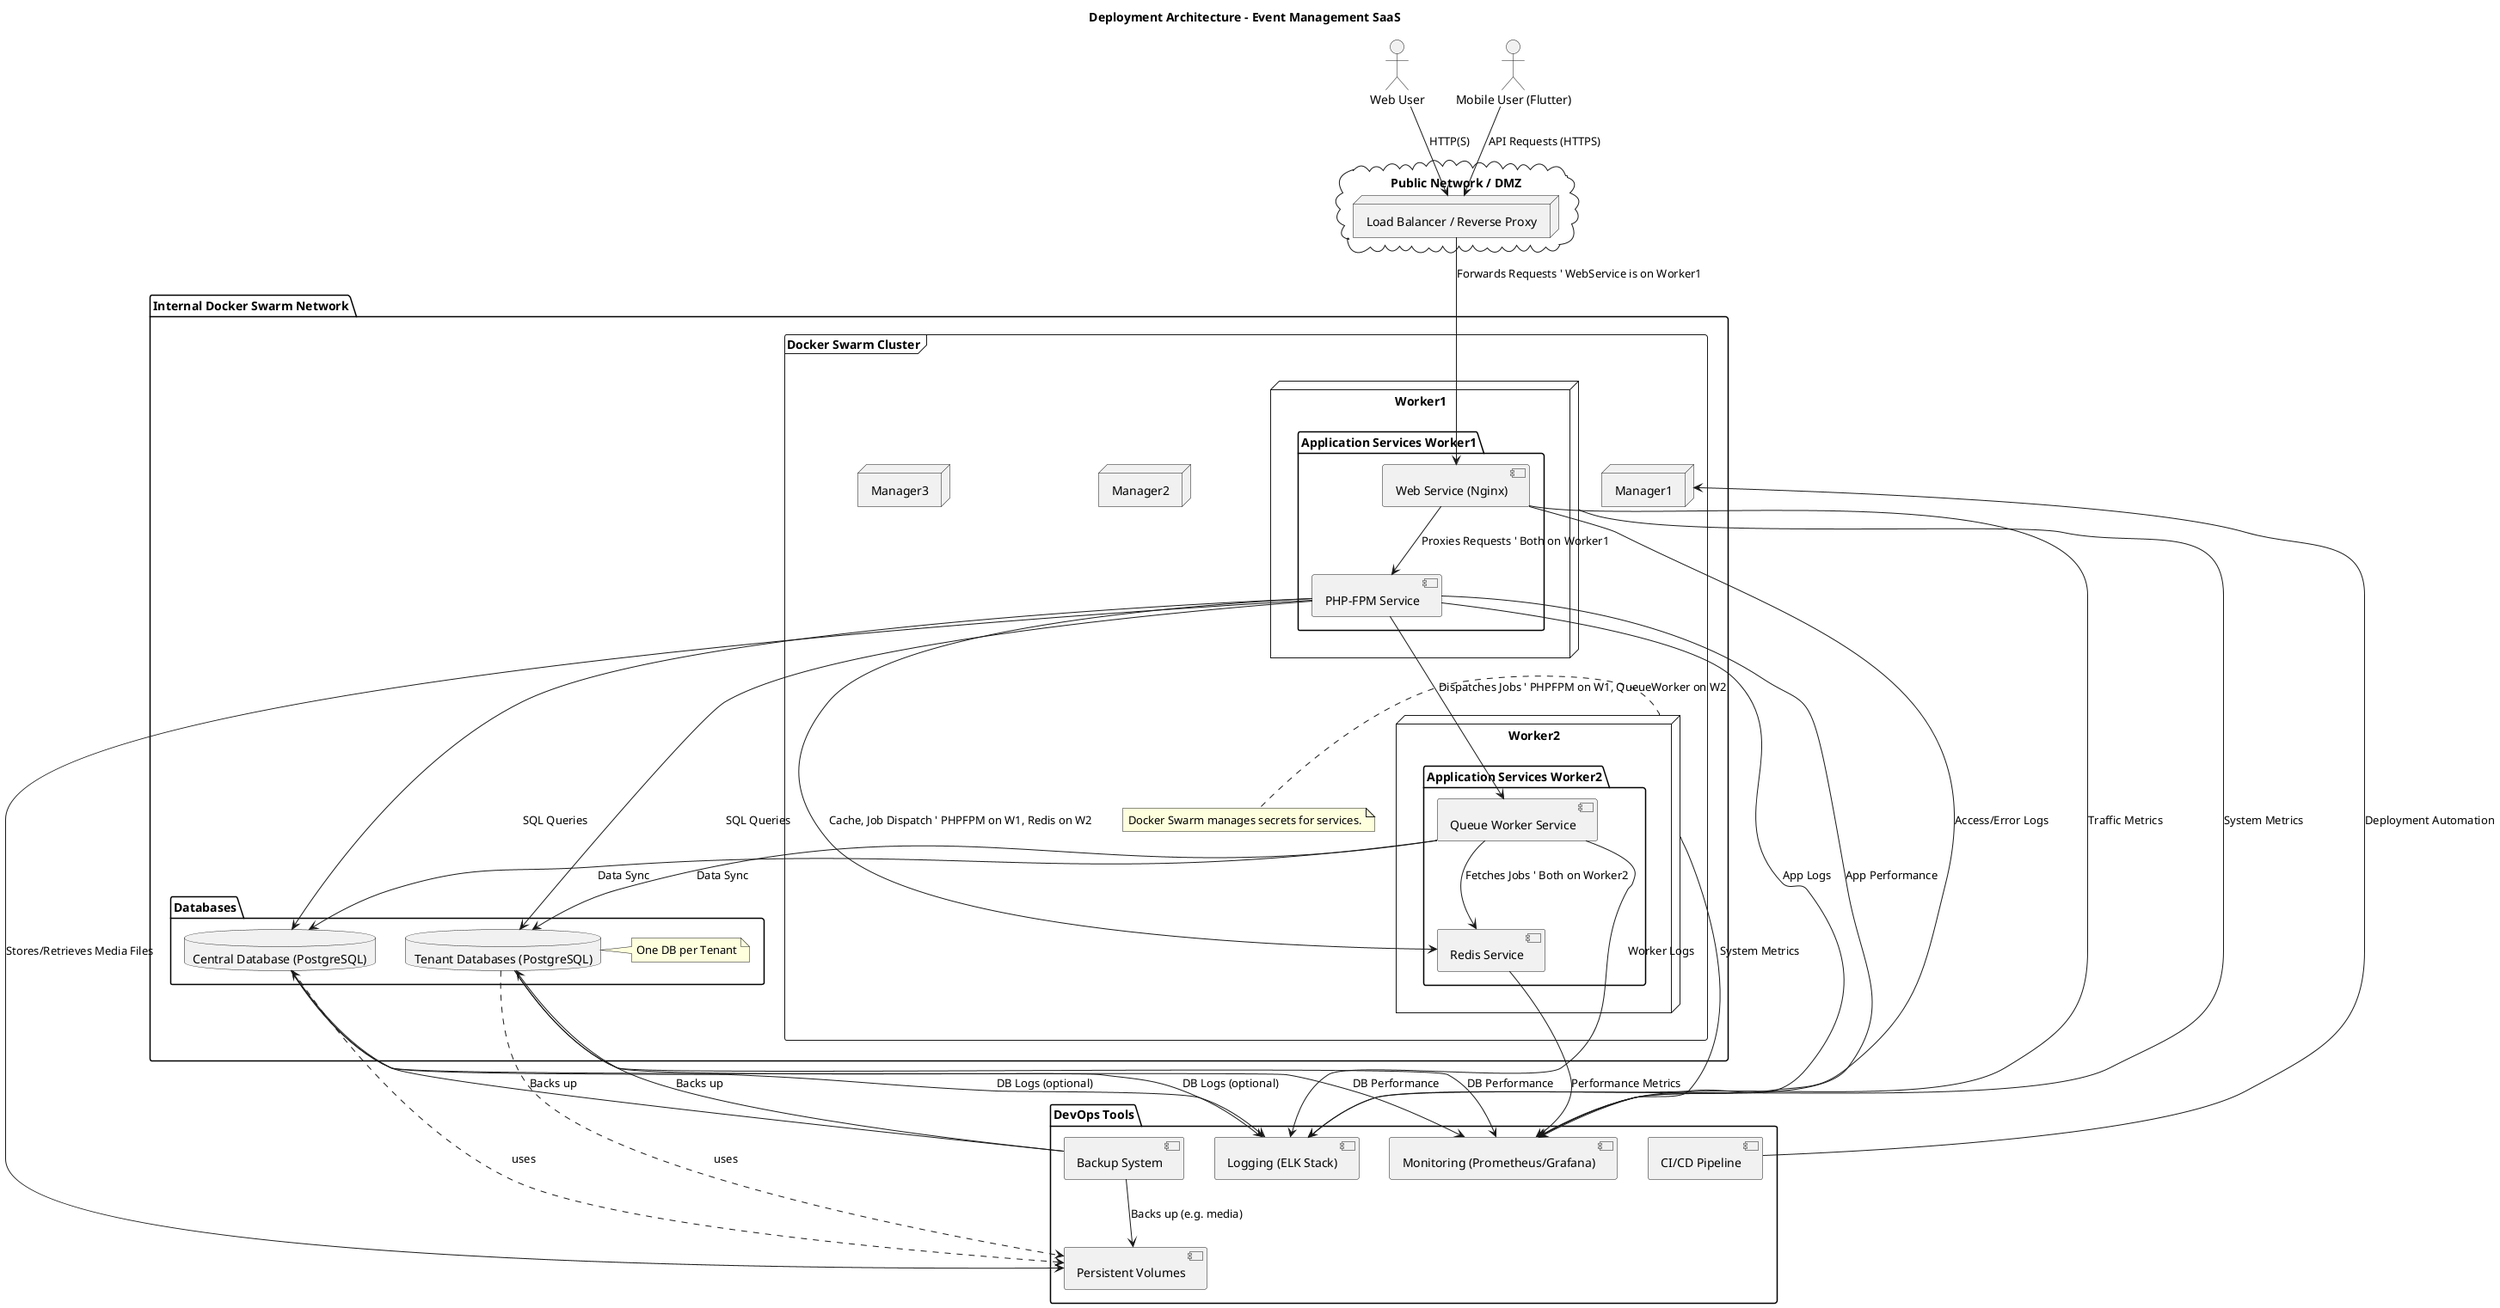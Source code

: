 @startuml
title Deployment Architecture - Event Management SaaS

actor "Web User" as WebUser
actor "Mobile User (Flutter)" as MobileUser

cloud "Public Network / DMZ" {
  node "Load Balancer / Reverse Proxy" as LoadBalancer
}

package "Internal Docker Swarm Network" {
  frame "Docker Swarm Cluster" {
    node "Manager1"
    node "Manager2"
    node "Manager3"
    node "Worker1" {
      package "Application Services Worker1" {
        component "Web Service (Nginx)" as WebService
        component "PHP-FPM Service" as PHPFPMService
      }
    }
    node "Worker2" {
      package "Application Services Worker2" {
        component "Redis Service" as RedisService
        component "Queue Worker Service" as QueueWorkerService
      }
    }
    note right of Worker2 : Docker Swarm manages secrets for services.
  }

  ' Removed redundant Worker1 and Worker2 definitions that were outside the cluster frame

  package "Databases" {
    database "Central Database (PostgreSQL)" as CentralDB
    database "Tenant Databases (PostgreSQL)" as TenantDBs
    note right of TenantDBs : One DB per Tenant
  }
}

package "DevOps Tools" {
  component "CI/CD Pipeline" as CICDPipeline
  component "Monitoring (Prometheus/Grafana)" as Monitoring
  component "Logging (ELK Stack)" as Logging
  component "Backup System" as BackupSystem
  ' SecretManagement component removed, handled by a note
  component "Persistent Volumes" as PersistentVolumes
}

WebUser --> LoadBalancer : HTTP(S)
MobileUser --> LoadBalancer : API Requests (HTTPS)
LoadBalancer --> WebService : Forwards Requests ' WebService is on Worker1

' Application Service Interactions
WebService --> PHPFPMService : Proxies Requests ' Both on Worker1
PHPFPMService --> RedisService : Cache, Job Dispatch ' PHPFPM on W1, Redis on W2
PHPFPMService --> QueueWorkerService : Dispatches Jobs ' PHPFPM on W1, QueueWorker on W2
PHPFPMService --> CentralDB : SQL Queries
PHPFPMService --> TenantDBs : SQL Queries

QueueWorkerService --> RedisService : Fetches Jobs ' Both on Worker2
QueueWorkerService --> CentralDB : Data Sync
QueueWorkerService --> TenantDBs : Data Sync

' DevOps Tools Interactions
CICDPipeline --> Manager1 : Deployment Automation

' Monitoring: Sources send metrics TO Monitoring system
Worker1 --> Monitoring : System Metrics
Worker2 --> Monitoring : System Metrics
WebService --> Monitoring : Traffic Metrics
PHPFPMService --> Monitoring : App Performance
RedisService --> Monitoring : Performance Metrics
CentralDB --> Monitoring : DB Performance
TenantDBs --> Monitoring : DB Performance

' Logging: Sources send logs TO Logging system
WebService --> Logging : Access/Error Logs
PHPFPMService --> Logging : App Logs
QueueWorkerService --> Logging : Worker Logs
CentralDB --> Logging : DB Logs (optional)
TenantDBs --> Logging : DB Logs (optional)

' Backup System
BackupSystem --> CentralDB : Backs up
BackupSystem --> TenantDBs : Backs up
BackupSystem --> PersistentVolumes : Backs up (e.g. media)

' Persistent Volumes
CentralDB ..> PersistentVolumes : uses
TenantDBs ..> PersistentVolumes : uses
PHPFPMService --> PersistentVolumes : Stores/Retrieves Media Files

@enduml
